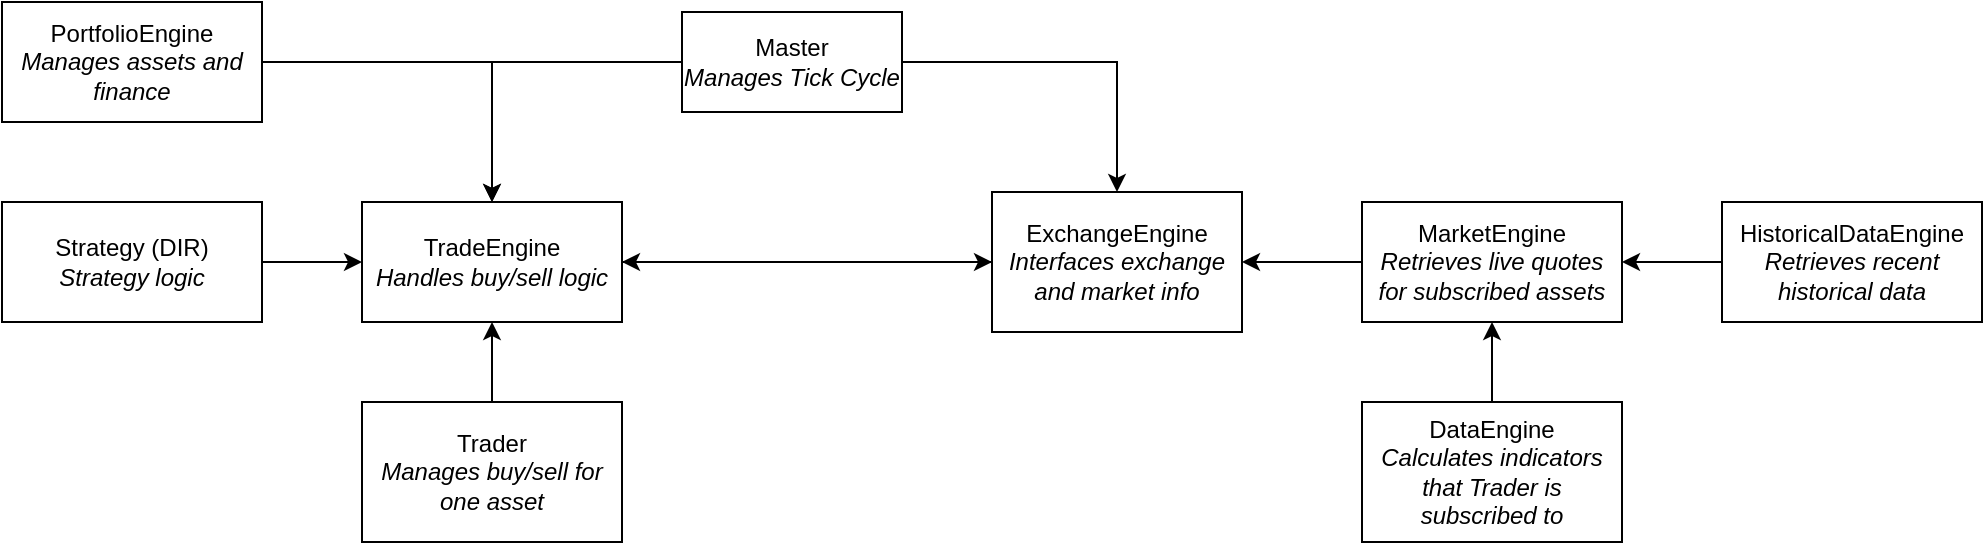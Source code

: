 <mxfile version="24.2.5" type="device">
  <diagram id="C5RBs43oDa-KdzZeNtuy" name="Page-1">
    <mxGraphModel dx="2261" dy="851" grid="1" gridSize="10" guides="1" tooltips="1" connect="1" arrows="1" fold="1" page="1" pageScale="1" pageWidth="827" pageHeight="1169" math="0" shadow="0">
      <root>
        <mxCell id="WIyWlLk6GJQsqaUBKTNV-0" />
        <mxCell id="WIyWlLk6GJQsqaUBKTNV-1" parent="WIyWlLk6GJQsqaUBKTNV-0" />
        <mxCell id="wAz0qu-pdxang0oZIPrd-63" style="edgeStyle=orthogonalEdgeStyle;rounded=0;orthogonalLoop=1;jettySize=auto;html=1;exitX=0;exitY=0.5;exitDx=0;exitDy=0;entryX=0.5;entryY=0;entryDx=0;entryDy=0;" parent="WIyWlLk6GJQsqaUBKTNV-1" source="wAz0qu-pdxang0oZIPrd-25" target="wAz0qu-pdxang0oZIPrd-50" edge="1">
          <mxGeometry relative="1" as="geometry" />
        </mxCell>
        <mxCell id="wAz0qu-pdxang0oZIPrd-64" style="edgeStyle=orthogonalEdgeStyle;rounded=0;orthogonalLoop=1;jettySize=auto;html=1;exitX=1;exitY=0.5;exitDx=0;exitDy=0;entryX=0.5;entryY=0;entryDx=0;entryDy=0;" parent="WIyWlLk6GJQsqaUBKTNV-1" source="wAz0qu-pdxang0oZIPrd-25" target="wAz0qu-pdxang0oZIPrd-26" edge="1">
          <mxGeometry relative="1" as="geometry" />
        </mxCell>
        <mxCell id="wAz0qu-pdxang0oZIPrd-25" value="Master&lt;div&gt;&lt;i&gt;Manages Tick Cycle&lt;/i&gt;&lt;/div&gt;" style="html=1;whiteSpace=wrap;" parent="WIyWlLk6GJQsqaUBKTNV-1" vertex="1">
          <mxGeometry x="200" y="785" width="110" height="50" as="geometry" />
        </mxCell>
        <mxCell id="wAz0qu-pdxang0oZIPrd-67" style="edgeStyle=orthogonalEdgeStyle;rounded=0;orthogonalLoop=1;jettySize=auto;html=1;exitX=0;exitY=0.5;exitDx=0;exitDy=0;" parent="WIyWlLk6GJQsqaUBKTNV-1" source="wAz0qu-pdxang0oZIPrd-26" target="wAz0qu-pdxang0oZIPrd-50" edge="1">
          <mxGeometry relative="1" as="geometry" />
        </mxCell>
        <mxCell id="wAz0qu-pdxang0oZIPrd-26" value="ExchangeEngine&lt;div&gt;&lt;i&gt;Interfaces exchange and market info&lt;/i&gt;&lt;/div&gt;" style="html=1;whiteSpace=wrap;" parent="WIyWlLk6GJQsqaUBKTNV-1" vertex="1">
          <mxGeometry x="355" y="875" width="125" height="70" as="geometry" />
        </mxCell>
        <mxCell id="wAz0qu-pdxang0oZIPrd-69" value="" style="edgeStyle=orthogonalEdgeStyle;rounded=0;orthogonalLoop=1;jettySize=auto;html=1;" parent="WIyWlLk6GJQsqaUBKTNV-1" source="wAz0qu-pdxang0oZIPrd-27" target="wAz0qu-pdxang0oZIPrd-50" edge="1">
          <mxGeometry relative="1" as="geometry" />
        </mxCell>
        <mxCell id="wAz0qu-pdxang0oZIPrd-27" value="Trader&lt;div&gt;&lt;i&gt;Manages buy/sell for one asset&lt;/i&gt;&lt;/div&gt;" style="html=1;whiteSpace=wrap;" parent="WIyWlLk6GJQsqaUBKTNV-1" vertex="1">
          <mxGeometry x="40" y="980" width="130" height="70" as="geometry" />
        </mxCell>
        <mxCell id="wAz0qu-pdxang0oZIPrd-65" value="" style="edgeStyle=orthogonalEdgeStyle;rounded=0;orthogonalLoop=1;jettySize=auto;html=1;" parent="WIyWlLk6GJQsqaUBKTNV-1" source="wAz0qu-pdxang0oZIPrd-29" target="wAz0qu-pdxang0oZIPrd-26" edge="1">
          <mxGeometry relative="1" as="geometry" />
        </mxCell>
        <mxCell id="wAz0qu-pdxang0oZIPrd-29" value="MarketEngine&lt;div&gt;&lt;i&gt;Retrieves live quotes for subscribed assets&lt;/i&gt;&lt;/div&gt;" style="html=1;whiteSpace=wrap;" parent="WIyWlLk6GJQsqaUBKTNV-1" vertex="1">
          <mxGeometry x="540" y="880" width="130" height="60" as="geometry" />
        </mxCell>
        <mxCell id="wAz0qu-pdxang0oZIPrd-70" value="" style="edgeStyle=orthogonalEdgeStyle;rounded=0;orthogonalLoop=1;jettySize=auto;html=1;" parent="WIyWlLk6GJQsqaUBKTNV-1" source="wAz0qu-pdxang0oZIPrd-32" target="wAz0qu-pdxang0oZIPrd-29" edge="1">
          <mxGeometry relative="1" as="geometry" />
        </mxCell>
        <mxCell id="wAz0qu-pdxang0oZIPrd-32" value="DataEngine&lt;div&gt;&lt;i&gt;Calculates indicators that Trader is subscribed to&lt;/i&gt;&lt;/div&gt;" style="html=1;whiteSpace=wrap;" parent="WIyWlLk6GJQsqaUBKTNV-1" vertex="1">
          <mxGeometry x="540" y="980" width="130" height="70" as="geometry" />
        </mxCell>
        <mxCell id="wAz0qu-pdxang0oZIPrd-36" value="" style="edgeStyle=orthogonalEdgeStyle;rounded=0;orthogonalLoop=1;jettySize=auto;html=1;" parent="WIyWlLk6GJQsqaUBKTNV-1" source="wAz0qu-pdxang0oZIPrd-35" target="wAz0qu-pdxang0oZIPrd-29" edge="1">
          <mxGeometry relative="1" as="geometry" />
        </mxCell>
        <mxCell id="wAz0qu-pdxang0oZIPrd-35" value="HistoricalDataEngine&lt;div&gt;&lt;i&gt;Retrieves recent historical data&lt;/i&gt;&lt;/div&gt;" style="html=1;whiteSpace=wrap;" parent="WIyWlLk6GJQsqaUBKTNV-1" vertex="1">
          <mxGeometry x="720" y="880" width="130" height="60" as="geometry" />
        </mxCell>
        <mxCell id="wAz0qu-pdxang0oZIPrd-66" style="edgeStyle=orthogonalEdgeStyle;rounded=0;orthogonalLoop=1;jettySize=auto;html=1;exitX=1;exitY=0.5;exitDx=0;exitDy=0;entryX=0;entryY=0.5;entryDx=0;entryDy=0;" parent="WIyWlLk6GJQsqaUBKTNV-1" source="wAz0qu-pdxang0oZIPrd-50" target="wAz0qu-pdxang0oZIPrd-26" edge="1">
          <mxGeometry relative="1" as="geometry" />
        </mxCell>
        <mxCell id="wAz0qu-pdxang0oZIPrd-50" value="TradeEngine&lt;div&gt;&lt;i&gt;Handles buy/sell logic&lt;/i&gt;&lt;/div&gt;" style="html=1;whiteSpace=wrap;" parent="WIyWlLk6GJQsqaUBKTNV-1" vertex="1">
          <mxGeometry x="40" y="880" width="130" height="60" as="geometry" />
        </mxCell>
        <mxCell id="wAz0qu-pdxang0oZIPrd-68" style="edgeStyle=orthogonalEdgeStyle;rounded=0;orthogonalLoop=1;jettySize=auto;html=1;exitX=1;exitY=0.5;exitDx=0;exitDy=0;entryX=0.5;entryY=0;entryDx=0;entryDy=0;" parent="WIyWlLk6GJQsqaUBKTNV-1" source="wAz0qu-pdxang0oZIPrd-56" target="wAz0qu-pdxang0oZIPrd-50" edge="1">
          <mxGeometry relative="1" as="geometry" />
        </mxCell>
        <mxCell id="wAz0qu-pdxang0oZIPrd-56" value="PortfolioEngine&lt;div&gt;&lt;i&gt;Manages assets and finance&lt;/i&gt;&lt;/div&gt;" style="html=1;whiteSpace=wrap;" parent="WIyWlLk6GJQsqaUBKTNV-1" vertex="1">
          <mxGeometry x="-140" y="780" width="130" height="60" as="geometry" />
        </mxCell>
        <mxCell id="wAz0qu-pdxang0oZIPrd-61" value="" style="edgeStyle=orthogonalEdgeStyle;rounded=0;orthogonalLoop=1;jettySize=auto;html=1;" parent="WIyWlLk6GJQsqaUBKTNV-1" source="wAz0qu-pdxang0oZIPrd-60" target="wAz0qu-pdxang0oZIPrd-50" edge="1">
          <mxGeometry relative="1" as="geometry" />
        </mxCell>
        <mxCell id="wAz0qu-pdxang0oZIPrd-60" value="Strategy (DIR)&lt;div&gt;&lt;i&gt;Strategy logic&lt;/i&gt;&lt;/div&gt;" style="html=1;whiteSpace=wrap;" parent="WIyWlLk6GJQsqaUBKTNV-1" vertex="1">
          <mxGeometry x="-140" y="880" width="130" height="60" as="geometry" />
        </mxCell>
      </root>
    </mxGraphModel>
  </diagram>
</mxfile>
